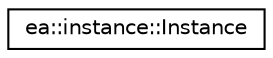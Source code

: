 digraph "Graphical Class Hierarchy"
{
 // LATEX_PDF_SIZE
  edge [fontname="Helvetica",fontsize="10",labelfontname="Helvetica",labelfontsize="10"];
  node [fontname="Helvetica",fontsize="10",shape=record];
  rankdir="LR";
  Node0 [label="ea::instance::Instance",height=0.2,width=0.4,color="black", fillcolor="white", style="filled",URL="$classea_1_1instance_1_1Instance.html",tooltip="This class represents (E|G)A instance used in this project."];
}
